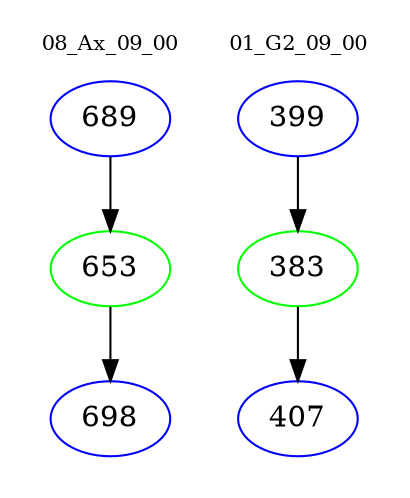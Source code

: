 digraph{
subgraph cluster_0 {
color = white
label = "08_Ax_09_00";
fontsize=10;
T0_689 [label="689", color="blue"]
T0_689 -> T0_653 [color="black"]
T0_653 [label="653", color="green"]
T0_653 -> T0_698 [color="black"]
T0_698 [label="698", color="blue"]
}
subgraph cluster_1 {
color = white
label = "01_G2_09_00";
fontsize=10;
T1_399 [label="399", color="blue"]
T1_399 -> T1_383 [color="black"]
T1_383 [label="383", color="green"]
T1_383 -> T1_407 [color="black"]
T1_407 [label="407", color="blue"]
}
}
